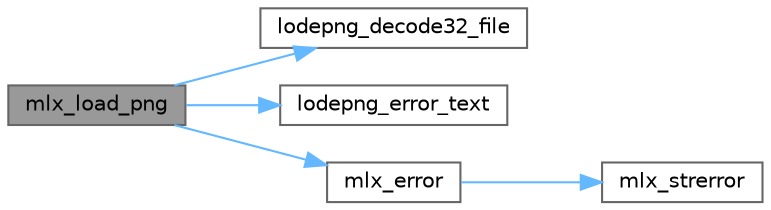 digraph "mlx_load_png"
{
 // INTERACTIVE_SVG=YES
 // LATEX_PDF_SIZE
  bgcolor="transparent";
  edge [fontname=Helvetica,fontsize=10,labelfontname=Helvetica,labelfontsize=10];
  node [fontname=Helvetica,fontsize=10,shape=box,height=0.2,width=0.4];
  rankdir="LR";
  Node1 [label="mlx_load_png",height=0.2,width=0.4,color="gray40", fillcolor="grey60", style="filled", fontcolor="black",tooltip=" "];
  Node1 -> Node2 [color="steelblue1",style="solid"];
  Node2 [label="lodepng_decode32_file",height=0.2,width=0.4,color="grey40", fillcolor="white", style="filled",URL="$lodepng_8h.html#a3eca27e18f0e71cf1c21e1c1f5ff4aab",tooltip=" "];
  Node1 -> Node3 [color="steelblue1",style="solid"];
  Node3 [label="lodepng_error_text",height=0.2,width=0.4,color="grey40", fillcolor="white", style="filled",URL="$lodepng_8h.html#acbd8698f07faa837c59ca004a7ad2ef4",tooltip=" "];
  Node1 -> Node4 [color="steelblue1",style="solid"];
  Node4 [label="mlx_error",height=0.2,width=0.4,color="grey40", fillcolor="white", style="filled",URL="$mlx__error_8c.html#a3b5d95cdf353faaaa691ef8b2041b94f",tooltip=" "];
  Node4 -> Node5 [color="steelblue1",style="solid"];
  Node5 [label="mlx_strerror",height=0.2,width=0.4,color="grey40", fillcolor="white", style="filled",URL="$mlx__error_8c.html#a2d365ea2e3844959187b6978c6e05171",tooltip=" "];
}
